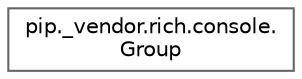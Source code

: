 digraph "Graphical Class Hierarchy"
{
 // LATEX_PDF_SIZE
  bgcolor="transparent";
  edge [fontname=Helvetica,fontsize=10,labelfontname=Helvetica,labelfontsize=10];
  node [fontname=Helvetica,fontsize=10,shape=box,height=0.2,width=0.4];
  rankdir="LR";
  Node0 [id="Node000000",label="pip._vendor.rich.console.\lGroup",height=0.2,width=0.4,color="grey40", fillcolor="white", style="filled",URL="$d3/d40/classpip_1_1__vendor_1_1rich_1_1console_1_1Group.html",tooltip=" "];
}
